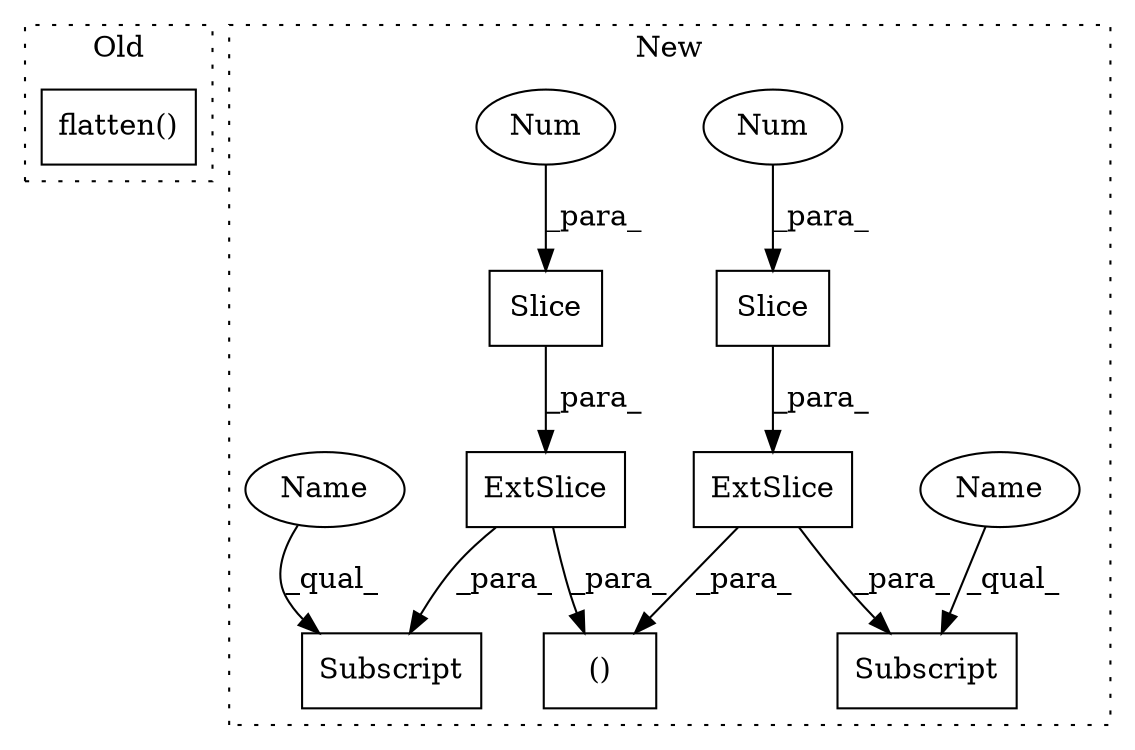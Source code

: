 digraph G {
subgraph cluster0 {
1 [label="flatten()" a="75" s="819,834" l="14,14" shape="box"];
label = "Old";
style="dotted";
}
subgraph cluster1 {
2 [label="Slice" a="80" s="791" l="1" shape="box"];
3 [label="Num" a="76" s="792" l="1" shape="ellipse"];
4 [label="Subscript" a="63" s="786,0" l="14,0" shape="box"];
5 [label="()" a="54" s="887" l="5" shape="box"];
6 [label="Subscript" a="63" s="835,0" l="14,0" shape="box"];
7 [label="Slice" a="80" s="840" l="1" shape="box"];
8 [label="ExtSlice" a="85" s="786" l="1" shape="box"];
9 [label="ExtSlice" a="85" s="835" l="1" shape="box"];
10 [label="Num" a="76" s="840" l="1" shape="ellipse"];
11 [label="Name" a="87" s="835" l="1" shape="ellipse"];
12 [label="Name" a="87" s="786" l="1" shape="ellipse"];
label = "New";
style="dotted";
}
2 -> 8 [label="_para_"];
3 -> 2 [label="_para_"];
7 -> 9 [label="_para_"];
8 -> 4 [label="_para_"];
8 -> 5 [label="_para_"];
9 -> 5 [label="_para_"];
9 -> 6 [label="_para_"];
10 -> 7 [label="_para_"];
11 -> 6 [label="_qual_"];
12 -> 4 [label="_qual_"];
}